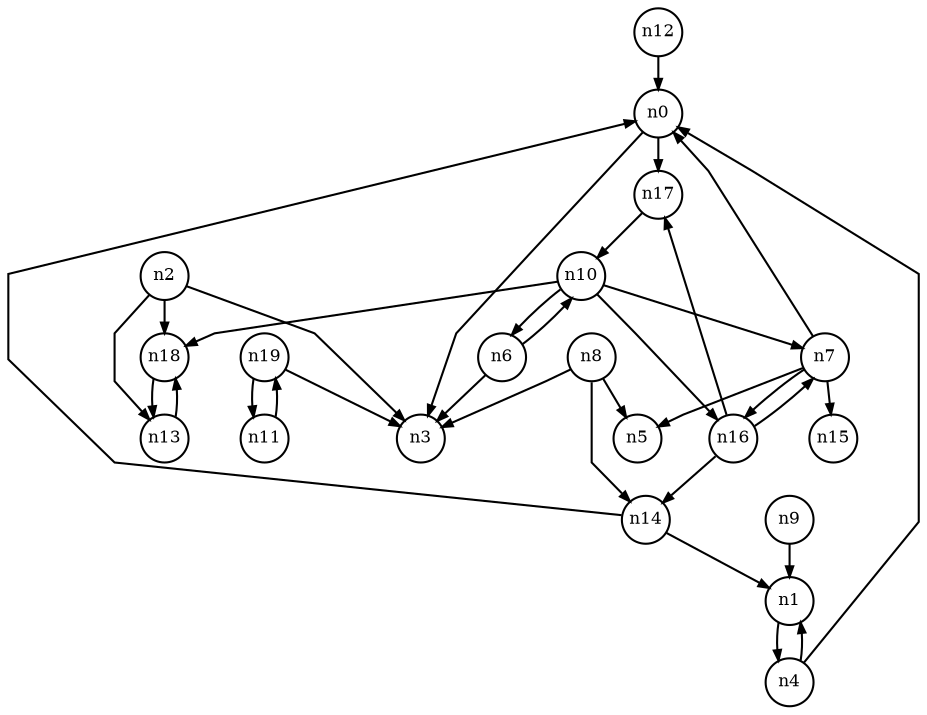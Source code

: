digraph G{
splines=polyline;
ranksep=0.22;
nodesep=0.22;
nodesize=0.16;
fontsize=8
edge [arrowsize=0.5]
node [fontsize=8 shape=circle width=0.32 fixedsize=shape];

n0 -> n3
n0 -> n17
n17 -> n10
n2 -> n3
n2 -> n13
n2 -> n18
n13 -> n18
n18 -> n13
n4 -> n0
n4 -> n1
n1 -> n4
n6 -> n3
n6 -> n10
n7 -> n0
n7 -> n5
n7 -> n15
n7 -> n16
n16 -> n14
n16 -> n17
n16 -> n7
n8 -> n3
n8 -> n5
n8 -> n14
n14 -> n0
n14 -> n1
n9 -> n1
n10 -> n6
n10 -> n7
n10 -> n16
n10 -> n18
n19 -> n3
n19 -> n11
n11 -> n19
n12 -> n0
}
